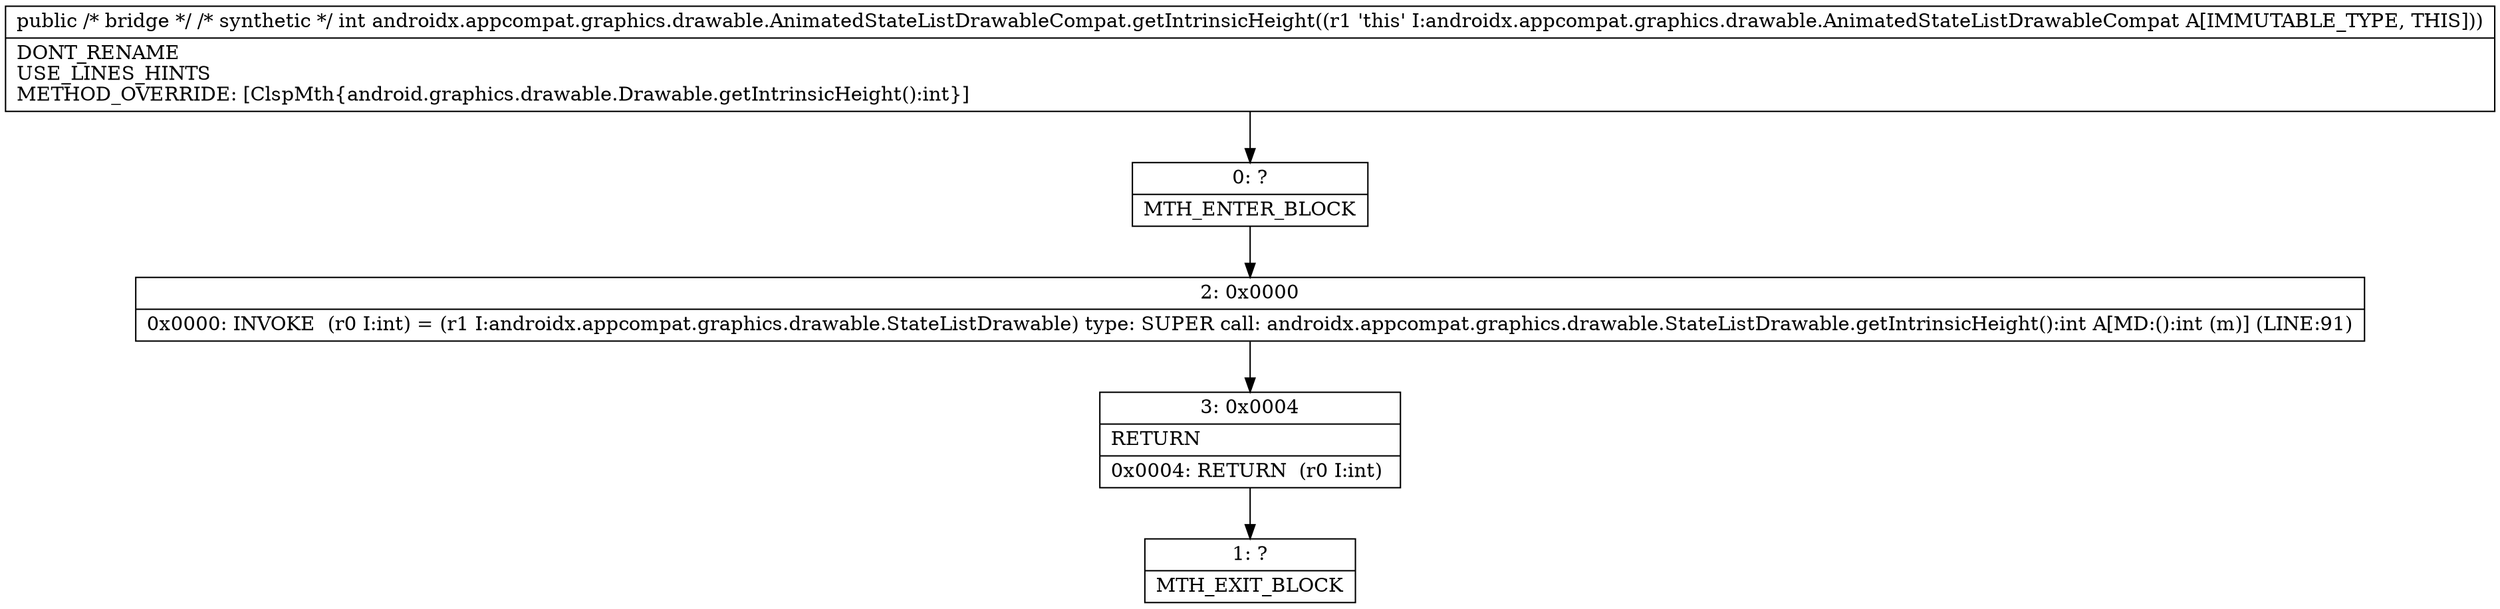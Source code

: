 digraph "CFG forandroidx.appcompat.graphics.drawable.AnimatedStateListDrawableCompat.getIntrinsicHeight()I" {
Node_0 [shape=record,label="{0\:\ ?|MTH_ENTER_BLOCK\l}"];
Node_2 [shape=record,label="{2\:\ 0x0000|0x0000: INVOKE  (r0 I:int) = (r1 I:androidx.appcompat.graphics.drawable.StateListDrawable) type: SUPER call: androidx.appcompat.graphics.drawable.StateListDrawable.getIntrinsicHeight():int A[MD:():int (m)] (LINE:91)\l}"];
Node_3 [shape=record,label="{3\:\ 0x0004|RETURN\l|0x0004: RETURN  (r0 I:int) \l}"];
Node_1 [shape=record,label="{1\:\ ?|MTH_EXIT_BLOCK\l}"];
MethodNode[shape=record,label="{public \/* bridge *\/ \/* synthetic *\/ int androidx.appcompat.graphics.drawable.AnimatedStateListDrawableCompat.getIntrinsicHeight((r1 'this' I:androidx.appcompat.graphics.drawable.AnimatedStateListDrawableCompat A[IMMUTABLE_TYPE, THIS]))  | DONT_RENAME\lUSE_LINES_HINTS\lMETHOD_OVERRIDE: [ClspMth\{android.graphics.drawable.Drawable.getIntrinsicHeight():int\}]\l}"];
MethodNode -> Node_0;Node_0 -> Node_2;
Node_2 -> Node_3;
Node_3 -> Node_1;
}

